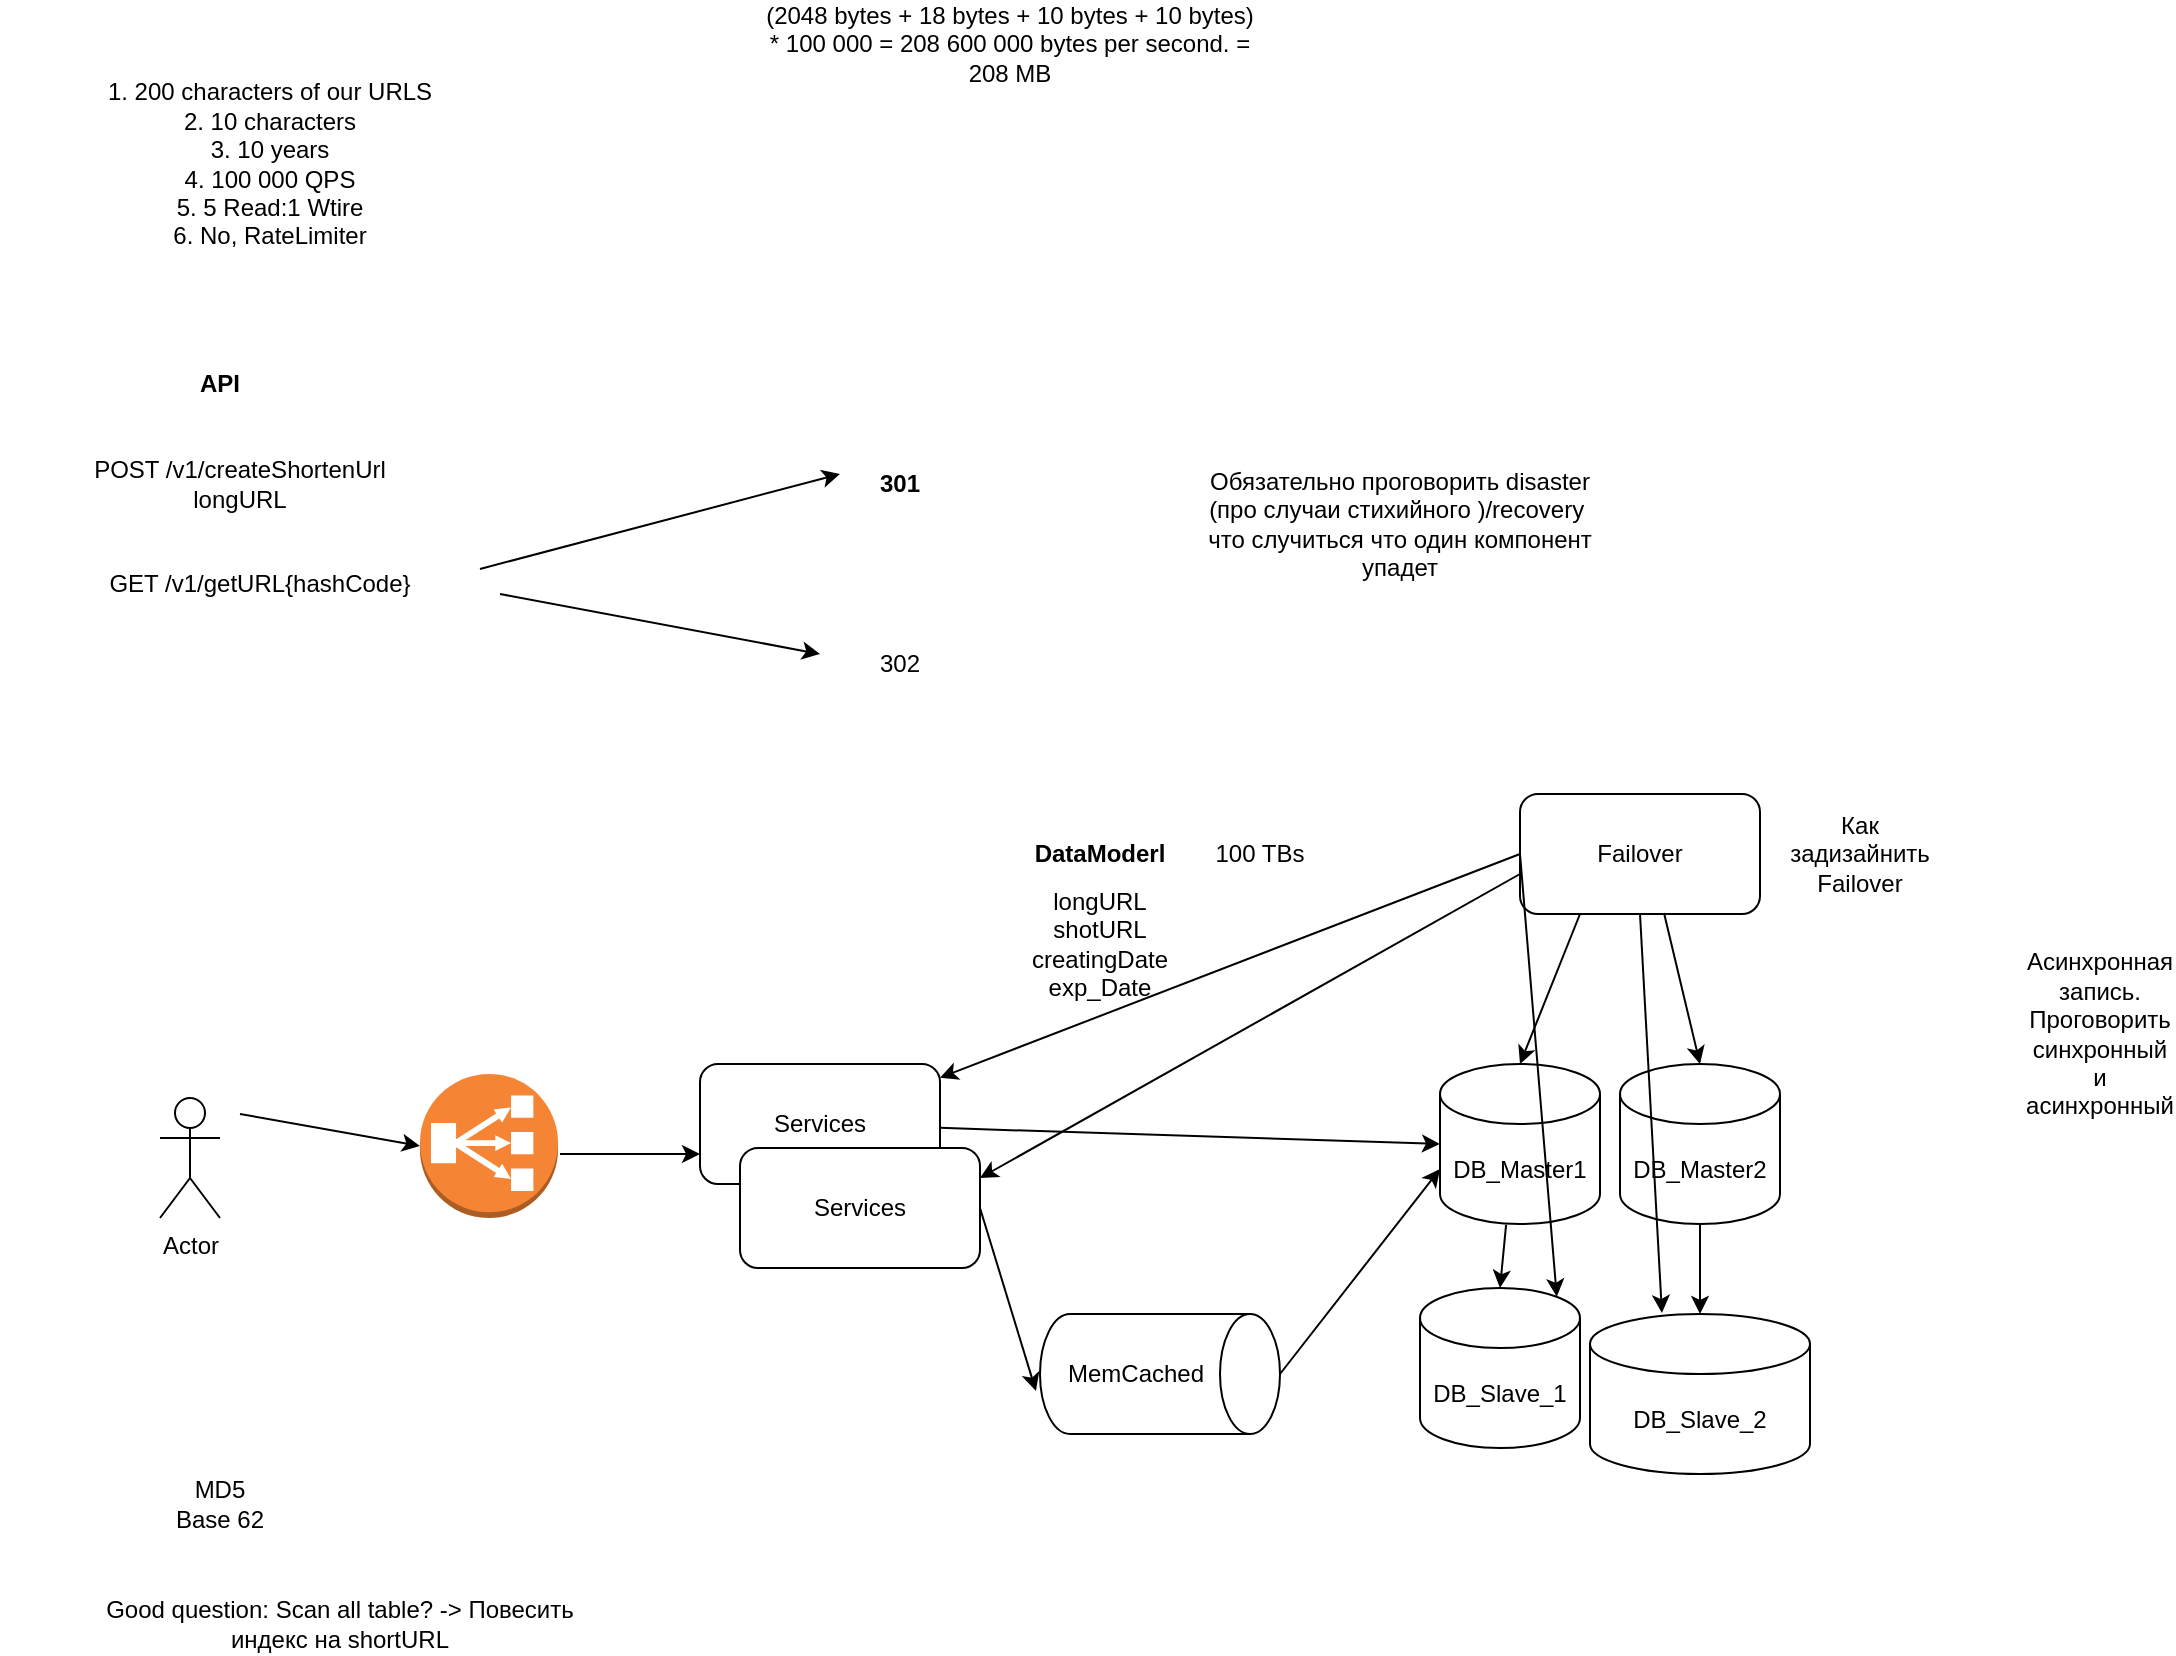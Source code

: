 <mxfile version="18.0.7" type="github">
  <diagram id="OaAlru4x4W4edx70hAav" name="Page-1">
    <mxGraphModel dx="1298" dy="756" grid="1" gridSize="10" guides="1" tooltips="1" connect="1" arrows="1" fold="1" page="1" pageScale="1" pageWidth="827" pageHeight="1169" math="0" shadow="0">
      <root>
        <mxCell id="0" />
        <mxCell id="1" parent="0" />
        <mxCell id="Dhc44-AF--bAe_CzG4MT-1" value="1. 200 characters of our URLS&lt;br&gt;2. 10 characters&lt;br&gt;3. 10 years&lt;br&gt;4. 100 000 QPS&lt;br&gt;5. 5 Read:1 Wtire&lt;br&gt;6. No, RateLimiter&lt;br&gt;" style="text;html=1;strokeColor=none;fillColor=none;align=center;verticalAlign=middle;whiteSpace=wrap;rounded=0;" parent="1" vertex="1">
          <mxGeometry x="20" y="70" width="270" height="130" as="geometry" />
        </mxCell>
        <mxCell id="Dhc44-AF--bAe_CzG4MT-2" value="API" style="text;html=1;strokeColor=none;fillColor=none;align=center;verticalAlign=middle;whiteSpace=wrap;rounded=0;fontStyle=1" parent="1" vertex="1">
          <mxGeometry x="100" y="230" width="60" height="30" as="geometry" />
        </mxCell>
        <mxCell id="Dhc44-AF--bAe_CzG4MT-3" value="POST /v1/createShortenUrl&lt;br&gt;longURL" style="text;html=1;strokeColor=none;fillColor=none;align=center;verticalAlign=middle;whiteSpace=wrap;rounded=0;" parent="1" vertex="1">
          <mxGeometry x="30" y="280" width="220" height="30" as="geometry" />
        </mxCell>
        <mxCell id="Dhc44-AF--bAe_CzG4MT-4" value="GET /v1/getURL{hashCode}" style="text;html=1;strokeColor=none;fillColor=none;align=center;verticalAlign=middle;whiteSpace=wrap;rounded=0;" parent="1" vertex="1">
          <mxGeometry x="40" y="330" width="220" height="30" as="geometry" />
        </mxCell>
        <mxCell id="Dhc44-AF--bAe_CzG4MT-5" value="" style="endArrow=classic;html=1;rounded=0;exitX=1;exitY=0.25;exitDx=0;exitDy=0;" parent="1" source="Dhc44-AF--bAe_CzG4MT-4" edge="1">
          <mxGeometry width="50" height="50" relative="1" as="geometry">
            <mxPoint x="390" y="340" as="sourcePoint" />
            <mxPoint x="440" y="290" as="targetPoint" />
          </mxGeometry>
        </mxCell>
        <mxCell id="Dhc44-AF--bAe_CzG4MT-6" value="" style="endArrow=classic;html=1;rounded=0;" parent="1" edge="1">
          <mxGeometry width="50" height="50" relative="1" as="geometry">
            <mxPoint x="270" y="350" as="sourcePoint" />
            <mxPoint x="430" y="380" as="targetPoint" />
          </mxGeometry>
        </mxCell>
        <mxCell id="Dhc44-AF--bAe_CzG4MT-7" value="301" style="text;html=1;strokeColor=none;fillColor=none;align=center;verticalAlign=middle;whiteSpace=wrap;rounded=0;fontStyle=1" parent="1" vertex="1">
          <mxGeometry x="440" y="280" width="60" height="30" as="geometry" />
        </mxCell>
        <mxCell id="Dhc44-AF--bAe_CzG4MT-8" value="302" style="text;html=1;strokeColor=none;fillColor=none;align=center;verticalAlign=middle;whiteSpace=wrap;rounded=0;" parent="1" vertex="1">
          <mxGeometry x="440" y="370" width="60" height="30" as="geometry" />
        </mxCell>
        <mxCell id="Dhc44-AF--bAe_CzG4MT-9" value="Actor" style="shape=umlActor;verticalLabelPosition=bottom;verticalAlign=top;html=1;outlineConnect=0;" parent="1" vertex="1">
          <mxGeometry x="100" y="602" width="30" height="60" as="geometry" />
        </mxCell>
        <mxCell id="Dhc44-AF--bAe_CzG4MT-10" value="" style="outlineConnect=0;dashed=0;verticalLabelPosition=bottom;verticalAlign=top;align=center;html=1;shape=mxgraph.aws3.classic_load_balancer;fillColor=#F58534;gradientColor=none;" parent="1" vertex="1">
          <mxGeometry x="230" y="590" width="69" height="72" as="geometry" />
        </mxCell>
        <mxCell id="Dhc44-AF--bAe_CzG4MT-11" value="" style="endArrow=classic;html=1;rounded=0;entryX=0;entryY=0.5;entryDx=0;entryDy=0;entryPerimeter=0;" parent="1" target="Dhc44-AF--bAe_CzG4MT-10" edge="1">
          <mxGeometry width="50" height="50" relative="1" as="geometry">
            <mxPoint x="140" y="610" as="sourcePoint" />
            <mxPoint x="440" y="510" as="targetPoint" />
          </mxGeometry>
        </mxCell>
        <mxCell id="Dhc44-AF--bAe_CzG4MT-12" value="Services" style="rounded=1;whiteSpace=wrap;html=1;" parent="1" vertex="1">
          <mxGeometry x="370" y="585" width="120" height="60" as="geometry" />
        </mxCell>
        <mxCell id="Dhc44-AF--bAe_CzG4MT-13" value="Services" style="rounded=1;whiteSpace=wrap;html=1;" parent="1" vertex="1">
          <mxGeometry x="390" y="627" width="120" height="60" as="geometry" />
        </mxCell>
        <mxCell id="Dhc44-AF--bAe_CzG4MT-14" value="" style="endArrow=classic;html=1;rounded=0;entryX=0;entryY=0.75;entryDx=0;entryDy=0;" parent="1" target="Dhc44-AF--bAe_CzG4MT-12" edge="1">
          <mxGeometry width="50" height="50" relative="1" as="geometry">
            <mxPoint x="300" y="630" as="sourcePoint" />
            <mxPoint x="440" y="510" as="targetPoint" />
          </mxGeometry>
        </mxCell>
        <mxCell id="Dhc44-AF--bAe_CzG4MT-15" value="longURL&lt;br&gt;shotURL&lt;br&gt;creatingDate&lt;br&gt;exp_Date" style="text;html=1;strokeColor=none;fillColor=none;align=center;verticalAlign=middle;whiteSpace=wrap;rounded=0;" parent="1" vertex="1">
          <mxGeometry x="500" y="510" width="140" height="30" as="geometry" />
        </mxCell>
        <mxCell id="Dhc44-AF--bAe_CzG4MT-17" value="DataModerl" style="text;html=1;strokeColor=none;fillColor=none;align=center;verticalAlign=middle;whiteSpace=wrap;rounded=0;fontStyle=1" parent="1" vertex="1">
          <mxGeometry x="540" y="465" width="60" height="30" as="geometry" />
        </mxCell>
        <mxCell id="Dhc44-AF--bAe_CzG4MT-31" value="" style="edgeStyle=orthogonalEdgeStyle;rounded=0;orthogonalLoop=1;jettySize=auto;html=1;" parent="1" source="Dhc44-AF--bAe_CzG4MT-18" target="Dhc44-AF--bAe_CzG4MT-19" edge="1">
          <mxGeometry relative="1" as="geometry" />
        </mxCell>
        <mxCell id="Dhc44-AF--bAe_CzG4MT-18" value="DB_Master2" style="shape=cylinder3;whiteSpace=wrap;html=1;boundedLbl=1;backgroundOutline=1;size=15;" parent="1" vertex="1">
          <mxGeometry x="830" y="585" width="80" height="80" as="geometry" />
        </mxCell>
        <mxCell id="Dhc44-AF--bAe_CzG4MT-19" value="DB_Slave_2" style="shape=cylinder3;whiteSpace=wrap;html=1;boundedLbl=1;backgroundOutline=1;size=15;" parent="1" vertex="1">
          <mxGeometry x="815" y="710" width="110" height="80" as="geometry" />
        </mxCell>
        <mxCell id="Dhc44-AF--bAe_CzG4MT-24" value="(2048 bytes + 18 bytes + 10 bytes + 10 bytes) * 100 000 = 208 600 000 bytes per second. = 208 MB" style="text;html=1;strokeColor=none;fillColor=none;align=center;verticalAlign=middle;whiteSpace=wrap;rounded=0;" parent="1" vertex="1">
          <mxGeometry x="400" y="60" width="250" height="30" as="geometry" />
        </mxCell>
        <mxCell id="Dhc44-AF--bAe_CzG4MT-25" value="100 TBs" style="text;html=1;strokeColor=none;fillColor=none;align=center;verticalAlign=middle;whiteSpace=wrap;rounded=0;" parent="1" vertex="1">
          <mxGeometry x="620" y="465" width="60" height="30" as="geometry" />
        </mxCell>
        <mxCell id="Dhc44-AF--bAe_CzG4MT-27" value="MemCached" style="shape=cylinder3;whiteSpace=wrap;html=1;boundedLbl=1;backgroundOutline=1;size=15;rotation=0;direction=south;" parent="1" vertex="1">
          <mxGeometry x="540" y="710" width="120" height="60" as="geometry" />
        </mxCell>
        <mxCell id="Dhc44-AF--bAe_CzG4MT-28" value="" style="endArrow=classic;html=1;rounded=0;entryX=0.642;entryY=1.017;entryDx=0;entryDy=0;entryPerimeter=0;exitX=1;exitY=0.5;exitDx=0;exitDy=0;" parent="1" source="Dhc44-AF--bAe_CzG4MT-13" target="Dhc44-AF--bAe_CzG4MT-27" edge="1">
          <mxGeometry width="50" height="50" relative="1" as="geometry">
            <mxPoint x="390" y="780" as="sourcePoint" />
            <mxPoint x="440" y="730" as="targetPoint" />
          </mxGeometry>
        </mxCell>
        <mxCell id="Dhc44-AF--bAe_CzG4MT-29" value="DB_Master1" style="shape=cylinder3;whiteSpace=wrap;html=1;boundedLbl=1;backgroundOutline=1;size=15;" parent="1" vertex="1">
          <mxGeometry x="740" y="585" width="80" height="80" as="geometry" />
        </mxCell>
        <mxCell id="Dhc44-AF--bAe_CzG4MT-32" value="" style="endArrow=classic;html=1;rounded=0;entryX=0;entryY=0;entryDx=0;entryDy=52.5;entryPerimeter=0;exitX=0.5;exitY=0;exitDx=0;exitDy=0;exitPerimeter=0;" parent="1" source="Dhc44-AF--bAe_CzG4MT-27" target="Dhc44-AF--bAe_CzG4MT-29" edge="1">
          <mxGeometry width="50" height="50" relative="1" as="geometry">
            <mxPoint x="390" y="780" as="sourcePoint" />
            <mxPoint x="440" y="730" as="targetPoint" />
          </mxGeometry>
        </mxCell>
        <mxCell id="Dhc44-AF--bAe_CzG4MT-33" value="" style="endArrow=classic;html=1;rounded=0;entryX=0;entryY=0.5;entryDx=0;entryDy=0;entryPerimeter=0;" parent="1" source="Dhc44-AF--bAe_CzG4MT-12" target="Dhc44-AF--bAe_CzG4MT-29" edge="1">
          <mxGeometry width="50" height="50" relative="1" as="geometry">
            <mxPoint x="390" y="780" as="sourcePoint" />
            <mxPoint x="440" y="730" as="targetPoint" />
          </mxGeometry>
        </mxCell>
        <mxCell id="Dhc44-AF--bAe_CzG4MT-34" value="MD5&lt;br&gt;Base 62" style="text;html=1;strokeColor=none;fillColor=none;align=center;verticalAlign=middle;whiteSpace=wrap;rounded=0;" parent="1" vertex="1">
          <mxGeometry x="100" y="790" width="60" height="30" as="geometry" />
        </mxCell>
        <mxCell id="Dhc44-AF--bAe_CzG4MT-36" value="Good question: Scan all table? -&amp;gt; Повесить индекс на shortURL" style="text;html=1;strokeColor=none;fillColor=none;align=center;verticalAlign=middle;whiteSpace=wrap;rounded=0;" parent="1" vertex="1">
          <mxGeometry x="70" y="850" width="240" height="30" as="geometry" />
        </mxCell>
        <mxCell id="Dhc44-AF--bAe_CzG4MT-45" value="DB_Slave_1" style="shape=cylinder3;whiteSpace=wrap;html=1;boundedLbl=1;backgroundOutline=1;size=15;" parent="1" vertex="1">
          <mxGeometry x="730" y="697" width="80" height="80" as="geometry" />
        </mxCell>
        <mxCell id="Dhc44-AF--bAe_CzG4MT-46" value="Failover" style="rounded=1;whiteSpace=wrap;html=1;" parent="1" vertex="1">
          <mxGeometry x="780" y="450" width="120" height="60" as="geometry" />
        </mxCell>
        <mxCell id="Dhc44-AF--bAe_CzG4MT-51" value="" style="endArrow=classic;html=1;rounded=0;entryX=0.5;entryY=0;entryDx=0;entryDy=0;entryPerimeter=0;exitX=0.413;exitY=1.006;exitDx=0;exitDy=0;exitPerimeter=0;" parent="1" source="Dhc44-AF--bAe_CzG4MT-29" target="Dhc44-AF--bAe_CzG4MT-45" edge="1">
          <mxGeometry width="50" height="50" relative="1" as="geometry">
            <mxPoint x="580" y="570" as="sourcePoint" />
            <mxPoint x="630" y="520" as="targetPoint" />
          </mxGeometry>
        </mxCell>
        <mxCell id="Dhc44-AF--bAe_CzG4MT-52" value="Обязательно проговорить disaster (про случаи стихийного )/recovery&amp;nbsp;&lt;br&gt;что случиться что один компонент упадет" style="text;html=1;strokeColor=none;fillColor=none;align=center;verticalAlign=middle;whiteSpace=wrap;rounded=0;" parent="1" vertex="1">
          <mxGeometry x="620" y="300" width="200" height="30" as="geometry" />
        </mxCell>
        <mxCell id="Dhc44-AF--bAe_CzG4MT-53" value="Как задизайнить Failover" style="text;html=1;strokeColor=none;fillColor=none;align=center;verticalAlign=middle;whiteSpace=wrap;rounded=0;" parent="1" vertex="1">
          <mxGeometry x="920" y="465" width="60" height="30" as="geometry" />
        </mxCell>
        <mxCell id="Dhc44-AF--bAe_CzG4MT-54" value="" style="endArrow=classic;html=1;rounded=0;exitX=0;exitY=0.5;exitDx=0;exitDy=0;" parent="1" source="Dhc44-AF--bAe_CzG4MT-46" target="Dhc44-AF--bAe_CzG4MT-12" edge="1">
          <mxGeometry width="50" height="50" relative="1" as="geometry">
            <mxPoint x="580" y="650" as="sourcePoint" />
            <mxPoint x="630" y="600" as="targetPoint" />
          </mxGeometry>
        </mxCell>
        <mxCell id="Dhc44-AF--bAe_CzG4MT-55" value="" style="endArrow=classic;html=1;rounded=0;exitX=0.25;exitY=1;exitDx=0;exitDy=0;entryX=0.5;entryY=0;entryDx=0;entryDy=0;entryPerimeter=0;" parent="1" source="Dhc44-AF--bAe_CzG4MT-46" target="Dhc44-AF--bAe_CzG4MT-29" edge="1">
          <mxGeometry width="50" height="50" relative="1" as="geometry">
            <mxPoint x="580" y="650" as="sourcePoint" />
            <mxPoint x="630" y="600" as="targetPoint" />
          </mxGeometry>
        </mxCell>
        <mxCell id="Dhc44-AF--bAe_CzG4MT-56" value="" style="endArrow=classic;html=1;rounded=0;exitX=0.6;exitY=0.992;exitDx=0;exitDy=0;exitPerimeter=0;entryX=0.5;entryY=0;entryDx=0;entryDy=0;entryPerimeter=0;" parent="1" source="Dhc44-AF--bAe_CzG4MT-46" target="Dhc44-AF--bAe_CzG4MT-18" edge="1">
          <mxGeometry width="50" height="50" relative="1" as="geometry">
            <mxPoint x="580" y="650" as="sourcePoint" />
            <mxPoint x="630" y="600" as="targetPoint" />
          </mxGeometry>
        </mxCell>
        <mxCell id="Dhc44-AF--bAe_CzG4MT-57" value="" style="endArrow=classic;html=1;rounded=0;exitX=0;exitY=0.5;exitDx=0;exitDy=0;entryX=0.855;entryY=0;entryDx=0;entryDy=4.35;entryPerimeter=0;" parent="1" source="Dhc44-AF--bAe_CzG4MT-46" target="Dhc44-AF--bAe_CzG4MT-45" edge="1">
          <mxGeometry width="50" height="50" relative="1" as="geometry">
            <mxPoint x="580" y="650" as="sourcePoint" />
            <mxPoint x="630" y="600" as="targetPoint" />
          </mxGeometry>
        </mxCell>
        <mxCell id="Dhc44-AF--bAe_CzG4MT-58" value="" style="endArrow=classic;html=1;rounded=0;entryX=0.327;entryY=-0.006;entryDx=0;entryDy=0;entryPerimeter=0;exitX=0.5;exitY=1;exitDx=0;exitDy=0;" parent="1" source="Dhc44-AF--bAe_CzG4MT-46" target="Dhc44-AF--bAe_CzG4MT-19" edge="1">
          <mxGeometry width="50" height="50" relative="1" as="geometry">
            <mxPoint x="580" y="650" as="sourcePoint" />
            <mxPoint x="630" y="600" as="targetPoint" />
          </mxGeometry>
        </mxCell>
        <mxCell id="Dhc44-AF--bAe_CzG4MT-59" value="" style="endArrow=classic;html=1;rounded=0;entryX=1;entryY=0.25;entryDx=0;entryDy=0;" parent="1" target="Dhc44-AF--bAe_CzG4MT-13" edge="1">
          <mxGeometry width="50" height="50" relative="1" as="geometry">
            <mxPoint x="780" y="490" as="sourcePoint" />
            <mxPoint x="630" y="600" as="targetPoint" />
          </mxGeometry>
        </mxCell>
        <mxCell id="Dhc44-AF--bAe_CzG4MT-60" value="Асинхронная запись. Проговорить синхронный и асинхронный" style="text;html=1;strokeColor=none;fillColor=none;align=center;verticalAlign=middle;whiteSpace=wrap;rounded=0;" parent="1" vertex="1">
          <mxGeometry x="1040" y="555" width="60" height="30" as="geometry" />
        </mxCell>
      </root>
    </mxGraphModel>
  </diagram>
</mxfile>
